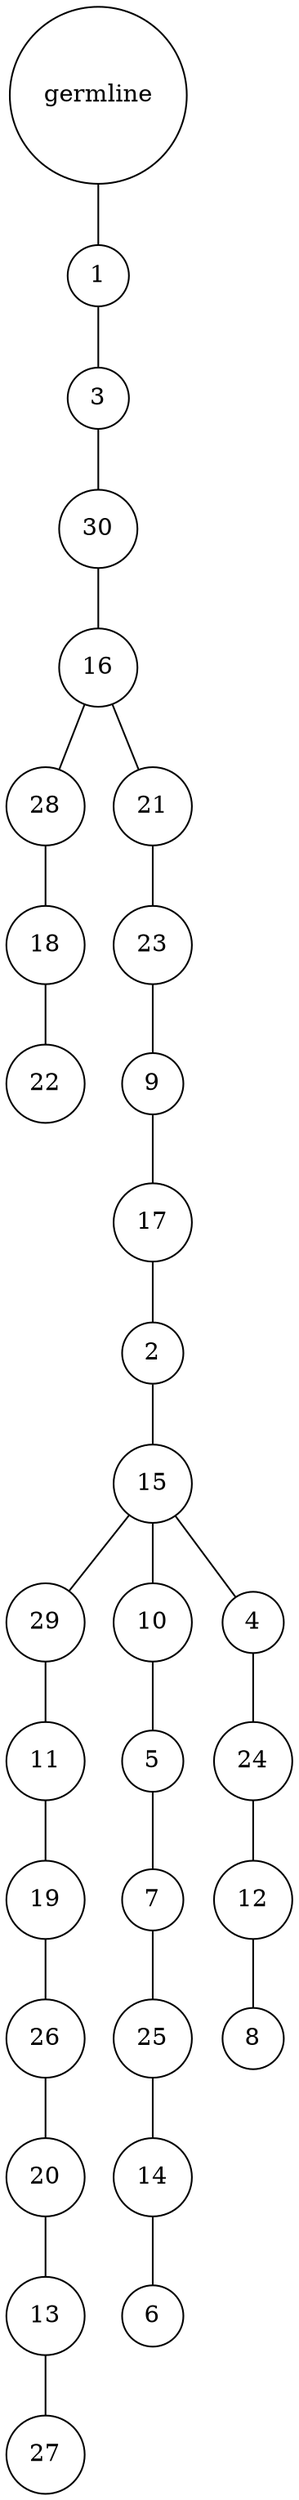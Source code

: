 graph {
	rankdir=UD;
	splines=line;
	node [shape=circle]
	"0x7f41469dc400" [label="germline"];
	"0x7f41469dc430" [label="1"];
	"0x7f41469dc400" -- "0x7f41469dc430" ;
	"0x7f41469dc460" [label="3"];
	"0x7f41469dc430" -- "0x7f41469dc460" ;
	"0x7f41469dc490" [label="30"];
	"0x7f41469dc460" -- "0x7f41469dc490" ;
	"0x7f41469dc4c0" [label="16"];
	"0x7f41469dc490" -- "0x7f41469dc4c0" ;
	"0x7f41469dc4f0" [label="28"];
	"0x7f41469dc4c0" -- "0x7f41469dc4f0" ;
	"0x7f41469dc520" [label="18"];
	"0x7f41469dc4f0" -- "0x7f41469dc520" ;
	"0x7f41469dc550" [label="22"];
	"0x7f41469dc520" -- "0x7f41469dc550" ;
	"0x7f41469dc580" [label="21"];
	"0x7f41469dc4c0" -- "0x7f41469dc580" ;
	"0x7f41469dc5b0" [label="23"];
	"0x7f41469dc580" -- "0x7f41469dc5b0" ;
	"0x7f41469dc5e0" [label="9"];
	"0x7f41469dc5b0" -- "0x7f41469dc5e0" ;
	"0x7f41469dc610" [label="17"];
	"0x7f41469dc5e0" -- "0x7f41469dc610" ;
	"0x7f41469dc640" [label="2"];
	"0x7f41469dc610" -- "0x7f41469dc640" ;
	"0x7f41469dc670" [label="15"];
	"0x7f41469dc640" -- "0x7f41469dc670" ;
	"0x7f41469dc6a0" [label="29"];
	"0x7f41469dc670" -- "0x7f41469dc6a0" ;
	"0x7f41469dc6d0" [label="11"];
	"0x7f41469dc6a0" -- "0x7f41469dc6d0" ;
	"0x7f41469dc700" [label="19"];
	"0x7f41469dc6d0" -- "0x7f41469dc700" ;
	"0x7f41469dc730" [label="26"];
	"0x7f41469dc700" -- "0x7f41469dc730" ;
	"0x7f41469dc760" [label="20"];
	"0x7f41469dc730" -- "0x7f41469dc760" ;
	"0x7f41469dc790" [label="13"];
	"0x7f41469dc760" -- "0x7f41469dc790" ;
	"0x7f41469dc7c0" [label="27"];
	"0x7f41469dc790" -- "0x7f41469dc7c0" ;
	"0x7f41469dc7f0" [label="10"];
	"0x7f41469dc670" -- "0x7f41469dc7f0" ;
	"0x7f41469dc820" [label="5"];
	"0x7f41469dc7f0" -- "0x7f41469dc820" ;
	"0x7f41469dc850" [label="7"];
	"0x7f41469dc820" -- "0x7f41469dc850" ;
	"0x7f41469dc880" [label="25"];
	"0x7f41469dc850" -- "0x7f41469dc880" ;
	"0x7f41469dc8b0" [label="14"];
	"0x7f41469dc880" -- "0x7f41469dc8b0" ;
	"0x7f41469dc8e0" [label="6"];
	"0x7f41469dc8b0" -- "0x7f41469dc8e0" ;
	"0x7f41469dc910" [label="4"];
	"0x7f41469dc670" -- "0x7f41469dc910" ;
	"0x7f41469dc940" [label="24"];
	"0x7f41469dc910" -- "0x7f41469dc940" ;
	"0x7f41469dc970" [label="12"];
	"0x7f41469dc940" -- "0x7f41469dc970" ;
	"0x7f41469dc9a0" [label="8"];
	"0x7f41469dc970" -- "0x7f41469dc9a0" ;
}

